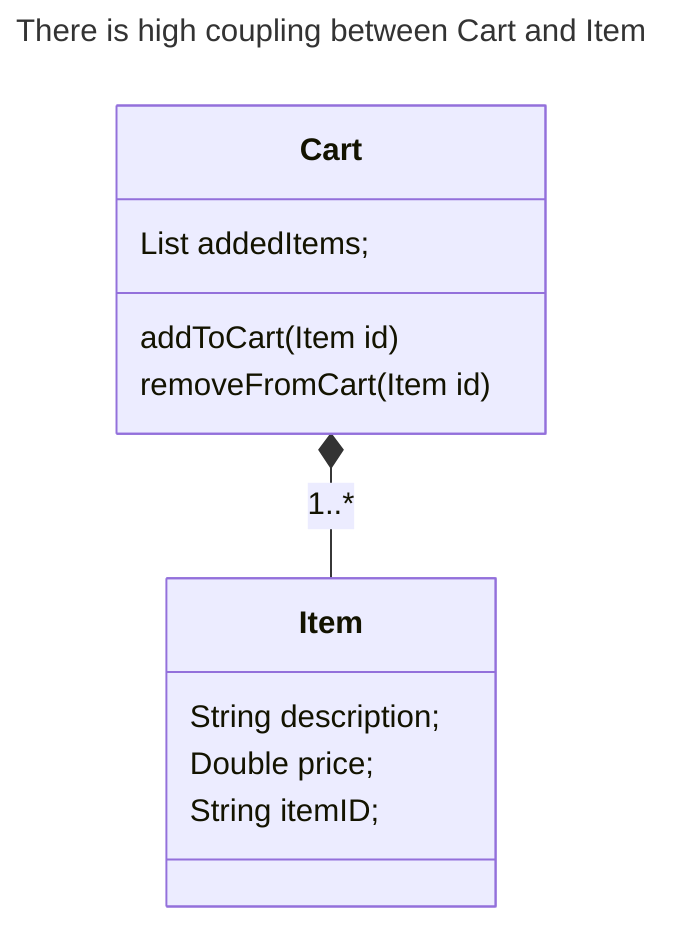 ---
title : "There is high coupling between Cart and Item"
---
classDiagram
    class Cart {
        List<Item> addedItems;
        addToCart(Item id)
        removeFromCart(Item id)
        }
    class Item {
        String description;
        Double price;
        String itemID;
        }
        Cart *-- Item : 1..*